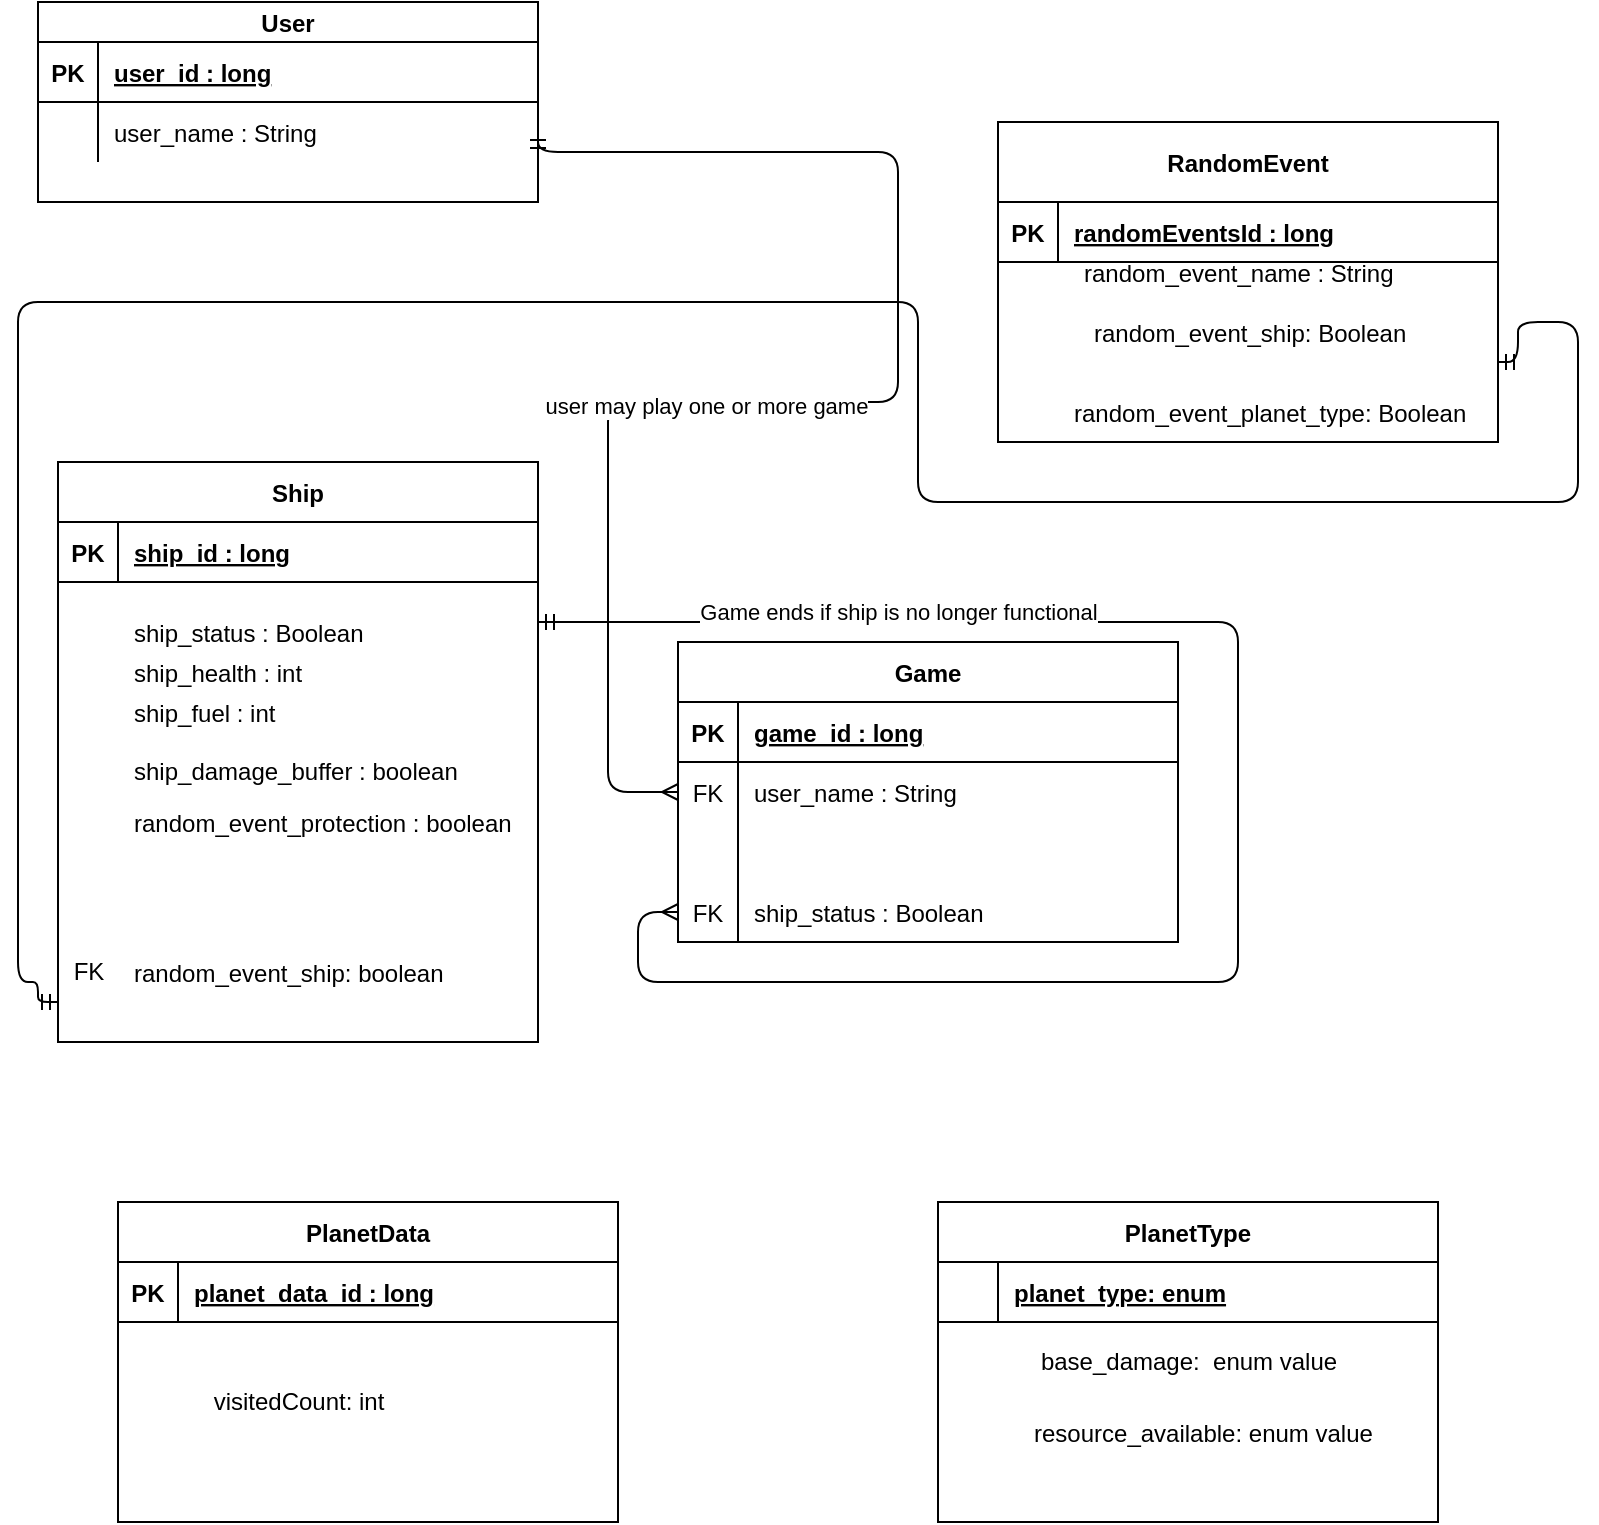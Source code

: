 <mxfile version="14.6.13" type="device"><diagram id="R2lEEEUBdFMjLlhIrx00" name="Page-1"><mxGraphModel dx="868" dy="510" grid="1" gridSize="10" guides="1" tooltips="1" connect="1" arrows="1" fold="1" page="1" pageScale="1" pageWidth="850" pageHeight="1100" math="0" shadow="0" extFonts="Permanent Marker^https://fonts.googleapis.com/css?family=Permanent+Marker"><root><mxCell id="0"/><mxCell id="1" parent="0"/><mxCell id="C-vyLk0tnHw3VtMMgP7b-1" value="" style="edgeStyle=orthogonalEdgeStyle;endArrow=ERmany;startArrow=ERmandOne;endFill=0;startFill=0;exitX=1;exitY=0.5;exitDx=0;exitDy=0;" parent="1" source="C-vyLk0tnHw3VtMMgP7b-27" target="C-vyLk0tnHw3VtMMgP7b-6" edge="1"><mxGeometry width="100" height="100" relative="1" as="geometry"><mxPoint x="340" y="720" as="sourcePoint"/><mxPoint x="440" y="620" as="targetPoint"/><Array as="points"><mxPoint x="460" y="115"/><mxPoint x="460" y="240"/><mxPoint x="315" y="240"/><mxPoint x="315" y="435"/></Array></mxGeometry></mxCell><mxCell id="DnSMxf4nv6egXPbxlBja-106" value="user may play one or more game" style="edgeLabel;html=1;align=center;verticalAlign=middle;resizable=0;points=[];fontColor=#000000;" parent="C-vyLk0tnHw3VtMMgP7b-1" vertex="1" connectable="0"><mxGeometry x="0.185" y="2" relative="1" as="geometry"><mxPoint x="-2" as="offset"/></mxGeometry></mxCell><mxCell id="C-vyLk0tnHw3VtMMgP7b-2" value="Game" style="shape=table;startSize=30;container=1;collapsible=1;childLayout=tableLayout;fixedRows=1;rowLines=0;fontStyle=1;align=center;resizeLast=1;" parent="1" vertex="1"><mxGeometry x="350" y="360" width="250" height="150" as="geometry"/></mxCell><mxCell id="C-vyLk0tnHw3VtMMgP7b-3" value="" style="shape=partialRectangle;collapsible=0;dropTarget=0;pointerEvents=0;fillColor=none;points=[[0,0.5],[1,0.5]];portConstraint=eastwest;top=0;left=0;right=0;bottom=1;" parent="C-vyLk0tnHw3VtMMgP7b-2" vertex="1"><mxGeometry y="30" width="250" height="30" as="geometry"/></mxCell><mxCell id="C-vyLk0tnHw3VtMMgP7b-4" value="PK" style="shape=partialRectangle;overflow=hidden;connectable=0;fillColor=none;top=0;left=0;bottom=0;right=0;fontStyle=1;" parent="C-vyLk0tnHw3VtMMgP7b-3" vertex="1"><mxGeometry width="30" height="30" as="geometry"/></mxCell><mxCell id="C-vyLk0tnHw3VtMMgP7b-5" value="game_id : long" style="shape=partialRectangle;overflow=hidden;connectable=0;fillColor=none;top=0;left=0;bottom=0;right=0;align=left;spacingLeft=6;fontStyle=5;" parent="C-vyLk0tnHw3VtMMgP7b-3" vertex="1"><mxGeometry x="30" width="220" height="30" as="geometry"/></mxCell><mxCell id="C-vyLk0tnHw3VtMMgP7b-6" value="" style="shape=partialRectangle;collapsible=0;dropTarget=0;pointerEvents=0;fillColor=none;points=[[0,0.5],[1,0.5]];portConstraint=eastwest;top=0;left=0;right=0;bottom=0;" parent="C-vyLk0tnHw3VtMMgP7b-2" vertex="1"><mxGeometry y="60" width="250" height="30" as="geometry"/></mxCell><mxCell id="C-vyLk0tnHw3VtMMgP7b-7" value="FK" style="shape=partialRectangle;overflow=hidden;connectable=0;fillColor=none;top=0;left=0;bottom=0;right=0;" parent="C-vyLk0tnHw3VtMMgP7b-6" vertex="1"><mxGeometry width="30" height="30" as="geometry"/></mxCell><mxCell id="C-vyLk0tnHw3VtMMgP7b-8" value="user_name : String" style="shape=partialRectangle;overflow=hidden;connectable=0;fillColor=none;top=0;left=0;bottom=0;right=0;align=left;spacingLeft=6;" parent="C-vyLk0tnHw3VtMMgP7b-6" vertex="1"><mxGeometry x="30" width="220" height="30" as="geometry"/></mxCell><mxCell id="DnSMxf4nv6egXPbxlBja-24" value="" style="shape=partialRectangle;collapsible=0;dropTarget=0;pointerEvents=0;fillColor=none;points=[[0,0.5],[1,0.5]];portConstraint=eastwest;top=0;left=0;right=0;bottom=0;" parent="C-vyLk0tnHw3VtMMgP7b-2" vertex="1"><mxGeometry y="90" width="250" height="30" as="geometry"/></mxCell><mxCell id="DnSMxf4nv6egXPbxlBja-25" value="" style="shape=partialRectangle;overflow=hidden;connectable=0;fillColor=none;top=0;left=0;bottom=0;right=0;" parent="DnSMxf4nv6egXPbxlBja-24" vertex="1"><mxGeometry width="30" height="30" as="geometry"/></mxCell><mxCell id="DnSMxf4nv6egXPbxlBja-26" value="" style="shape=partialRectangle;overflow=hidden;connectable=0;fillColor=none;top=0;left=0;bottom=0;right=0;align=left;spacingLeft=6;" parent="DnSMxf4nv6egXPbxlBja-24" vertex="1"><mxGeometry x="30" width="220" height="30" as="geometry"/></mxCell><mxCell id="DnSMxf4nv6egXPbxlBja-31" value="" style="shape=partialRectangle;collapsible=0;dropTarget=0;pointerEvents=0;fillColor=none;points=[[0,0.5],[1,0.5]];portConstraint=eastwest;top=0;left=0;right=0;bottom=0;" parent="C-vyLk0tnHw3VtMMgP7b-2" vertex="1"><mxGeometry y="120" width="250" height="30" as="geometry"/></mxCell><mxCell id="DnSMxf4nv6egXPbxlBja-32" value="FK" style="shape=partialRectangle;overflow=hidden;connectable=0;fillColor=none;top=0;left=0;bottom=0;right=0;" parent="DnSMxf4nv6egXPbxlBja-31" vertex="1"><mxGeometry width="30" height="30" as="geometry"/></mxCell><mxCell id="DnSMxf4nv6egXPbxlBja-33" value="" style="shape=partialRectangle;overflow=hidden;connectable=0;fillColor=none;top=0;left=0;bottom=0;right=0;align=left;spacingLeft=6;" parent="DnSMxf4nv6egXPbxlBja-31" vertex="1"><mxGeometry x="30" width="220" height="30" as="geometry"/></mxCell><mxCell id="C-vyLk0tnHw3VtMMgP7b-13" value="PlanetType" style="shape=table;startSize=30;container=1;collapsible=1;childLayout=tableLayout;fixedRows=1;rowLines=0;fontStyle=1;align=center;resizeLast=1;" parent="1" vertex="1"><mxGeometry x="480" y="640" width="250" height="160" as="geometry"/></mxCell><mxCell id="C-vyLk0tnHw3VtMMgP7b-14" value="" style="shape=partialRectangle;collapsible=0;dropTarget=0;pointerEvents=0;fillColor=none;points=[[0,0.5],[1,0.5]];portConstraint=eastwest;top=0;left=0;right=0;bottom=1;" parent="C-vyLk0tnHw3VtMMgP7b-13" vertex="1"><mxGeometry y="30" width="250" height="30" as="geometry"/></mxCell><mxCell id="C-vyLk0tnHw3VtMMgP7b-15" value="" style="shape=partialRectangle;overflow=hidden;connectable=0;fillColor=none;top=0;left=0;bottom=0;right=0;fontStyle=1;" parent="C-vyLk0tnHw3VtMMgP7b-14" vertex="1"><mxGeometry width="30" height="30" as="geometry"/></mxCell><mxCell id="C-vyLk0tnHw3VtMMgP7b-16" value="planet_type: enum" style="shape=partialRectangle;overflow=hidden;connectable=0;fillColor=none;top=0;left=0;bottom=0;right=0;align=left;spacingLeft=6;fontStyle=5;" parent="C-vyLk0tnHw3VtMMgP7b-14" vertex="1"><mxGeometry x="30" width="220" height="30" as="geometry"/></mxCell><mxCell id="C-vyLk0tnHw3VtMMgP7b-23" value="User" style="shape=table;startSize=20;container=1;collapsible=1;childLayout=tableLayout;fixedRows=1;rowLines=0;fontStyle=1;align=center;resizeLast=1;" parent="1" vertex="1"><mxGeometry x="30" y="40" width="250" height="100" as="geometry"/></mxCell><mxCell id="C-vyLk0tnHw3VtMMgP7b-24" value="" style="shape=partialRectangle;collapsible=0;dropTarget=0;pointerEvents=0;fillColor=none;points=[[0,0.5],[1,0.5]];portConstraint=eastwest;top=0;left=0;right=0;bottom=1;" parent="C-vyLk0tnHw3VtMMgP7b-23" vertex="1"><mxGeometry y="20" width="250" height="30" as="geometry"/></mxCell><mxCell id="C-vyLk0tnHw3VtMMgP7b-25" value="PK" style="shape=partialRectangle;overflow=hidden;connectable=0;fillColor=none;top=0;left=0;bottom=0;right=0;fontStyle=1;" parent="C-vyLk0tnHw3VtMMgP7b-24" vertex="1"><mxGeometry width="30" height="30" as="geometry"/></mxCell><mxCell id="C-vyLk0tnHw3VtMMgP7b-26" value="user_id : long" style="shape=partialRectangle;overflow=hidden;connectable=0;fillColor=none;top=0;left=0;bottom=0;right=0;align=left;spacingLeft=6;fontStyle=5;" parent="C-vyLk0tnHw3VtMMgP7b-24" vertex="1"><mxGeometry x="30" width="220" height="30" as="geometry"/></mxCell><mxCell id="C-vyLk0tnHw3VtMMgP7b-27" value="" style="shape=partialRectangle;collapsible=0;dropTarget=0;pointerEvents=0;fillColor=none;points=[[0,0.5],[1,0.5]];portConstraint=eastwest;top=0;left=0;right=0;bottom=0;" parent="C-vyLk0tnHw3VtMMgP7b-23" vertex="1"><mxGeometry y="50" width="250" height="30" as="geometry"/></mxCell><mxCell id="C-vyLk0tnHw3VtMMgP7b-28" value="" style="shape=partialRectangle;overflow=hidden;connectable=0;fillColor=none;top=0;left=0;bottom=0;right=0;" parent="C-vyLk0tnHw3VtMMgP7b-27" vertex="1"><mxGeometry width="30" height="30" as="geometry"/></mxCell><mxCell id="C-vyLk0tnHw3VtMMgP7b-29" value="user_name : String" style="shape=partialRectangle;overflow=hidden;connectable=0;fillColor=none;top=0;left=0;bottom=0;right=0;align=left;spacingLeft=6;" parent="C-vyLk0tnHw3VtMMgP7b-27" vertex="1"><mxGeometry x="30" width="220" height="30" as="geometry"/></mxCell><mxCell id="DnSMxf4nv6egXPbxlBja-19" value="RandomEvent" style="shape=table;startSize=40;container=1;collapsible=1;childLayout=tableLayout;fixedRows=1;rowLines=0;fontStyle=1;align=center;resizeLast=1;" parent="1" vertex="1"><mxGeometry x="510" y="100" width="250" height="160" as="geometry"/></mxCell><mxCell id="DnSMxf4nv6egXPbxlBja-20" value="" style="shape=partialRectangle;collapsible=0;dropTarget=0;pointerEvents=0;fillColor=none;points=[[0,0.5],[1,0.5]];portConstraint=eastwest;top=0;left=0;right=0;bottom=1;" parent="DnSMxf4nv6egXPbxlBja-19" vertex="1"><mxGeometry y="40" width="250" height="30" as="geometry"/></mxCell><mxCell id="DnSMxf4nv6egXPbxlBja-21" value="PK" style="shape=partialRectangle;overflow=hidden;connectable=0;fillColor=none;top=0;left=0;bottom=0;right=0;fontStyle=1;" parent="DnSMxf4nv6egXPbxlBja-20" vertex="1"><mxGeometry width="30" height="30" as="geometry"/></mxCell><mxCell id="DnSMxf4nv6egXPbxlBja-22" value="randomEventsId : long" style="shape=partialRectangle;overflow=hidden;connectable=0;fillColor=none;top=0;left=0;bottom=0;right=0;align=left;spacingLeft=6;fontStyle=5;" parent="DnSMxf4nv6egXPbxlBja-20" vertex="1"><mxGeometry x="30" width="220" height="30" as="geometry"/></mxCell><mxCell id="DnSMxf4nv6egXPbxlBja-30" value="base_damage:&amp;nbsp; enum value" style="text;html=1;align=center;verticalAlign=middle;resizable=0;points=[];autosize=1;strokeColor=none;fontColor=#000000;" parent="1" vertex="1"><mxGeometry x="525" y="710" width="160" height="20" as="geometry"/></mxCell><mxCell id="DnSMxf4nv6egXPbxlBja-34" value="random_event_name : String" style="shape=partialRectangle;overflow=hidden;connectable=0;fillColor=none;top=0;left=0;bottom=0;right=0;align=left;spacingLeft=6;" parent="1" vertex="1"><mxGeometry x="545" y="160" width="220" height="30" as="geometry"/></mxCell><mxCell id="DnSMxf4nv6egXPbxlBja-35" value="random_event_ship: Boolean" style="shape=partialRectangle;overflow=hidden;connectable=0;fillColor=none;top=0;left=0;bottom=0;right=0;align=left;spacingLeft=6;" parent="1" vertex="1"><mxGeometry x="550" y="190" width="220" height="30" as="geometry"/></mxCell><mxCell id="DnSMxf4nv6egXPbxlBja-42" value="Ship" style="shape=table;startSize=30;container=1;collapsible=1;childLayout=tableLayout;fixedRows=1;rowLines=0;fontStyle=1;align=center;resizeLast=1;" parent="1" vertex="1"><mxGeometry x="40" y="270" width="240" height="290" as="geometry"/></mxCell><mxCell id="DnSMxf4nv6egXPbxlBja-43" value="" style="shape=partialRectangle;collapsible=0;dropTarget=0;pointerEvents=0;fillColor=none;points=[[0,0.5],[1,0.5]];portConstraint=eastwest;top=0;left=0;right=0;bottom=1;" parent="DnSMxf4nv6egXPbxlBja-42" vertex="1"><mxGeometry y="30" width="240" height="30" as="geometry"/></mxCell><mxCell id="DnSMxf4nv6egXPbxlBja-44" value="PK" style="shape=partialRectangle;overflow=hidden;connectable=0;fillColor=none;top=0;left=0;bottom=0;right=0;fontStyle=1;" parent="DnSMxf4nv6egXPbxlBja-43" vertex="1"><mxGeometry width="30" height="30" as="geometry"/></mxCell><mxCell id="DnSMxf4nv6egXPbxlBja-45" value="ship_id : long" style="shape=partialRectangle;overflow=hidden;connectable=0;fillColor=none;top=0;left=0;bottom=0;right=0;align=left;spacingLeft=6;fontStyle=5;" parent="DnSMxf4nv6egXPbxlBja-43" vertex="1"><mxGeometry x="30" width="210" height="30" as="geometry"/></mxCell><mxCell id="DnSMxf4nv6egXPbxlBja-49" value="ship_status : Boolean" style="shape=partialRectangle;overflow=hidden;connectable=0;fillColor=none;top=0;left=0;bottom=0;right=0;align=left;spacingLeft=6;" parent="1" vertex="1"><mxGeometry x="70" y="340" width="220" height="30" as="geometry"/></mxCell><mxCell id="DnSMxf4nv6egXPbxlBja-50" value="ship_health : int" style="shape=partialRectangle;overflow=hidden;connectable=0;fillColor=none;top=0;left=0;bottom=0;right=0;align=left;spacingLeft=6;" parent="1" vertex="1"><mxGeometry x="70" y="360" width="220" height="30" as="geometry"/></mxCell><mxCell id="DnSMxf4nv6egXPbxlBja-51" value="ship_damage_buffer : boolean" style="shape=partialRectangle;overflow=hidden;connectable=0;fillColor=none;top=0;left=0;bottom=0;right=0;align=left;spacingLeft=6;" parent="1" vertex="1"><mxGeometry x="70" y="409" width="220" height="30" as="geometry"/></mxCell><mxCell id="DnSMxf4nv6egXPbxlBja-54" value="random_event_protection : boolean" style="shape=partialRectangle;overflow=hidden;connectable=0;fillColor=none;top=0;left=0;bottom=0;right=0;align=left;spacingLeft=6;" parent="1" vertex="1"><mxGeometry x="70" y="435" width="220" height="30" as="geometry"/></mxCell><mxCell id="DnSMxf4nv6egXPbxlBja-55" value="ship_fuel : int" style="shape=partialRectangle;overflow=hidden;connectable=0;fillColor=none;top=0;left=0;bottom=0;right=0;align=left;spacingLeft=6;" parent="1" vertex="1"><mxGeometry x="70" y="380" width="220" height="30" as="geometry"/></mxCell><mxCell id="DnSMxf4nv6egXPbxlBja-60" value="ship_status : Boolean" style="shape=partialRectangle;overflow=hidden;connectable=0;fillColor=none;top=0;left=0;bottom=0;right=0;align=left;spacingLeft=6;" parent="1" vertex="1"><mxGeometry x="380" y="480" width="220" height="30" as="geometry"/></mxCell><mxCell id="DnSMxf4nv6egXPbxlBja-62" value="" style="edgeStyle=orthogonalEdgeStyle;fontSize=12;html=1;endArrow=ERmany;startArrow=ERmandOne;fontColor=#000000;entryX=0;entryY=0.5;entryDx=0;entryDy=0;endFill=0;" parent="1" target="DnSMxf4nv6egXPbxlBja-31" edge="1"><mxGeometry width="100" height="100" relative="1" as="geometry"><mxPoint x="280" y="350" as="sourcePoint"/><mxPoint x="350" y="550" as="targetPoint"/><Array as="points"><mxPoint x="630" y="350"/><mxPoint x="630" y="530"/><mxPoint x="330" y="530"/><mxPoint x="330" y="495"/></Array></mxGeometry></mxCell><mxCell id="DnSMxf4nv6egXPbxlBja-92" value="Game ends if ship is no longer functional" style="edgeLabel;html=1;align=center;verticalAlign=middle;resizable=0;points=[];fontColor=#000000;rotation=0;" parent="DnSMxf4nv6egXPbxlBja-62" vertex="1" connectable="0"><mxGeometry x="0.141" y="-1" relative="1" as="geometry"><mxPoint x="-169" y="-160" as="offset"/></mxGeometry></mxCell><mxCell id="k9JW5X8n7Amsw4vJS2Qj-5" value="random_event_ship: boolean" style="shape=partialRectangle;overflow=hidden;connectable=0;fillColor=none;top=0;left=0;bottom=0;right=0;align=left;spacingLeft=6;" parent="1" vertex="1"><mxGeometry x="70" y="510" width="220" height="30" as="geometry"/></mxCell><mxCell id="k9JW5X8n7Amsw4vJS2Qj-6" value="FK" style="text;html=1;align=center;verticalAlign=middle;resizable=0;points=[];autosize=1;strokeColor=none;" parent="1" vertex="1"><mxGeometry x="40" y="515" width="30" height="20" as="geometry"/></mxCell><mxCell id="k9JW5X8n7Amsw4vJS2Qj-8" value="resource_available: enum value" style="shape=partialRectangle;overflow=hidden;connectable=0;fillColor=none;top=0;left=0;bottom=0;right=0;align=left;spacingLeft=6;" parent="1" vertex="1"><mxGeometry x="520" y="740" width="220" height="30" as="geometry"/></mxCell><mxCell id="5vWaguTMsd7qMRtPC9ks-1" value="random_event_planet_type: Boolean" style="shape=partialRectangle;overflow=hidden;connectable=0;fillColor=none;top=0;left=0;bottom=0;right=0;align=left;spacingLeft=6;" parent="1" vertex="1"><mxGeometry x="540" y="230" width="220" height="30" as="geometry"/></mxCell><mxCell id="vY3gd_YcbzjMfm8wfPIY-1" value="PlanetData" style="shape=table;startSize=30;container=1;collapsible=1;childLayout=tableLayout;fixedRows=1;rowLines=0;fontStyle=1;align=center;resizeLast=1;" vertex="1" parent="1"><mxGeometry x="70" y="640" width="250" height="160" as="geometry"/></mxCell><mxCell id="vY3gd_YcbzjMfm8wfPIY-2" value="" style="shape=partialRectangle;collapsible=0;dropTarget=0;pointerEvents=0;fillColor=none;points=[[0,0.5],[1,0.5]];portConstraint=eastwest;top=0;left=0;right=0;bottom=1;" vertex="1" parent="vY3gd_YcbzjMfm8wfPIY-1"><mxGeometry y="30" width="250" height="30" as="geometry"/></mxCell><mxCell id="vY3gd_YcbzjMfm8wfPIY-3" value="PK" style="shape=partialRectangle;overflow=hidden;connectable=0;fillColor=none;top=0;left=0;bottom=0;right=0;fontStyle=1;" vertex="1" parent="vY3gd_YcbzjMfm8wfPIY-2"><mxGeometry width="30" height="30" as="geometry"/></mxCell><mxCell id="vY3gd_YcbzjMfm8wfPIY-4" value="planet_data_id : long" style="shape=partialRectangle;overflow=hidden;connectable=0;fillColor=none;top=0;left=0;bottom=0;right=0;align=left;spacingLeft=6;fontStyle=5;" vertex="1" parent="vY3gd_YcbzjMfm8wfPIY-2"><mxGeometry x="30" width="220" height="30" as="geometry"/></mxCell><mxCell id="vY3gd_YcbzjMfm8wfPIY-5" value="visitedCount: int" style="text;html=1;align=center;verticalAlign=middle;resizable=0;points=[];autosize=1;strokeColor=none;fontColor=#000000;" vertex="1" parent="1"><mxGeometry x="110" y="730" width="100" height="20" as="geometry"/></mxCell><mxCell id="vY3gd_YcbzjMfm8wfPIY-13" value="" style="edgeStyle=orthogonalEdgeStyle;endArrow=ERmandOne;startArrow=ERmandOne;endFill=0;startFill=0;exitX=1;exitY=0.75;exitDx=0;exitDy=0;" edge="1" parent="1" source="DnSMxf4nv6egXPbxlBja-19"><mxGeometry width="100" height="100" relative="1" as="geometry"><mxPoint x="765" y="190" as="sourcePoint"/><mxPoint x="40" y="540" as="targetPoint"/><Array as="points"><mxPoint x="770" y="220"/><mxPoint x="770" y="200"/><mxPoint x="800" y="200"/><mxPoint x="800" y="290"/><mxPoint x="470" y="290"/><mxPoint x="470" y="190"/><mxPoint x="20" y="190"/><mxPoint x="20" y="530"/><mxPoint x="30" y="530"/><mxPoint x="30" y="540"/></Array></mxGeometry></mxCell></root></mxGraphModel></diagram></mxfile>